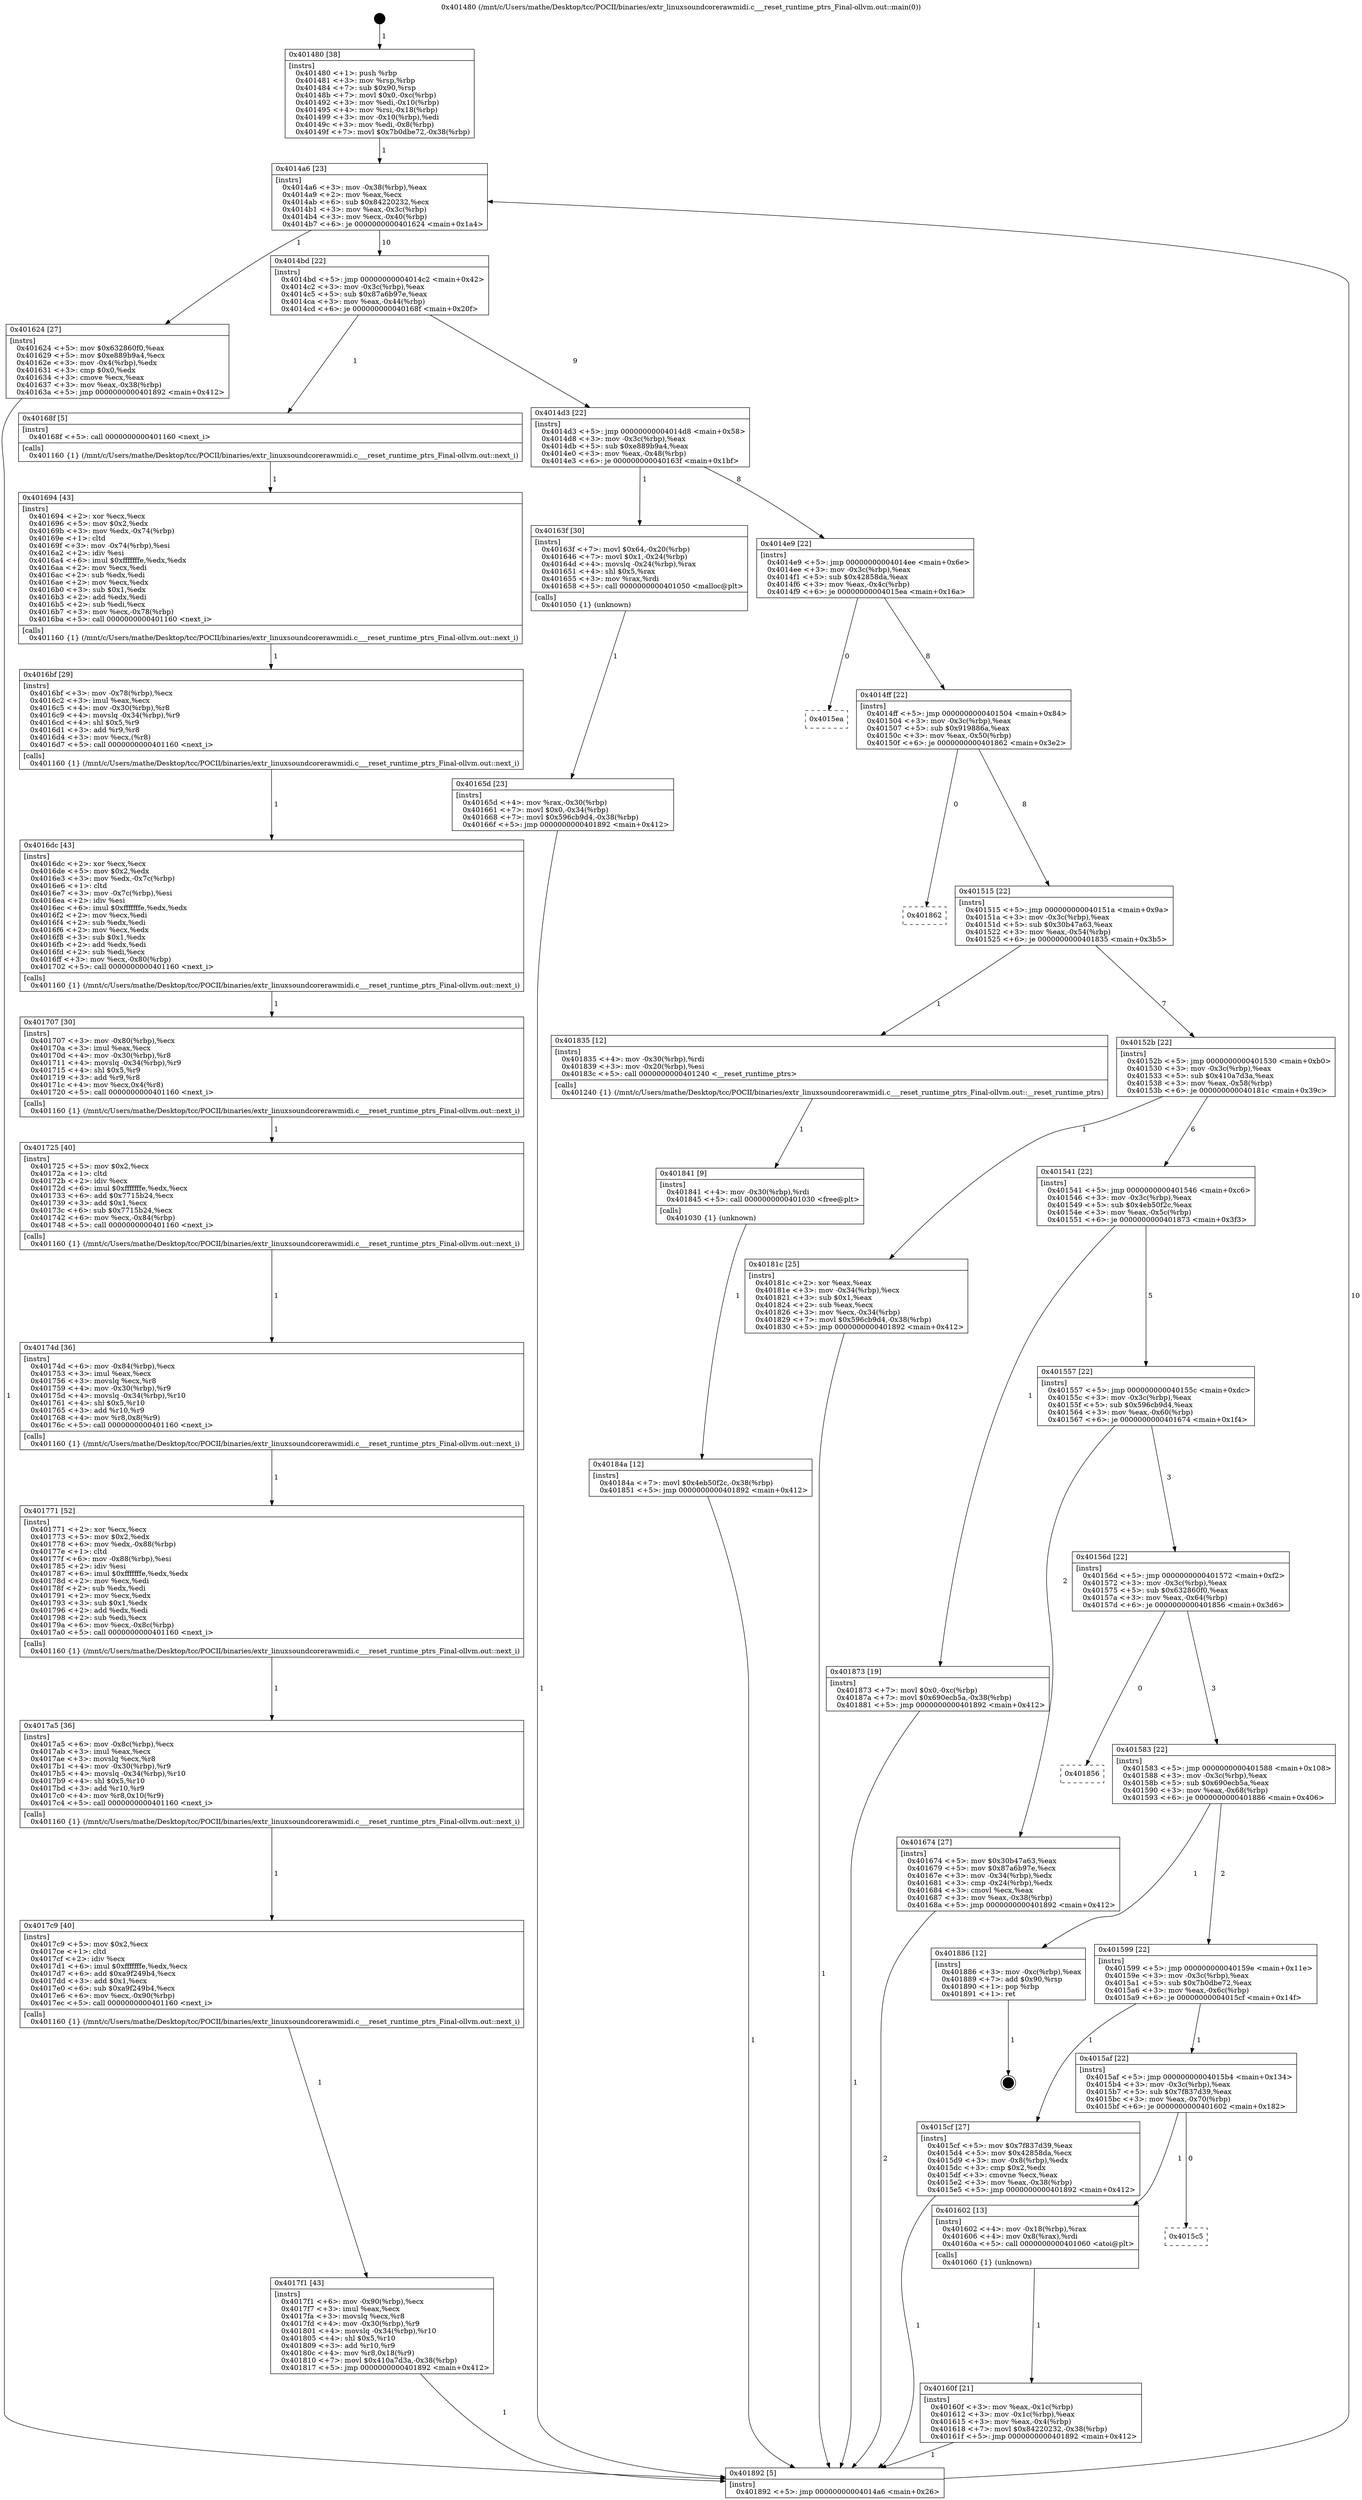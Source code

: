 digraph "0x401480" {
  label = "0x401480 (/mnt/c/Users/mathe/Desktop/tcc/POCII/binaries/extr_linuxsoundcorerawmidi.c___reset_runtime_ptrs_Final-ollvm.out::main(0))"
  labelloc = "t"
  node[shape=record]

  Entry [label="",width=0.3,height=0.3,shape=circle,fillcolor=black,style=filled]
  "0x4014a6" [label="{
     0x4014a6 [23]\l
     | [instrs]\l
     &nbsp;&nbsp;0x4014a6 \<+3\>: mov -0x38(%rbp),%eax\l
     &nbsp;&nbsp;0x4014a9 \<+2\>: mov %eax,%ecx\l
     &nbsp;&nbsp;0x4014ab \<+6\>: sub $0x84220232,%ecx\l
     &nbsp;&nbsp;0x4014b1 \<+3\>: mov %eax,-0x3c(%rbp)\l
     &nbsp;&nbsp;0x4014b4 \<+3\>: mov %ecx,-0x40(%rbp)\l
     &nbsp;&nbsp;0x4014b7 \<+6\>: je 0000000000401624 \<main+0x1a4\>\l
  }"]
  "0x401624" [label="{
     0x401624 [27]\l
     | [instrs]\l
     &nbsp;&nbsp;0x401624 \<+5\>: mov $0x632860f0,%eax\l
     &nbsp;&nbsp;0x401629 \<+5\>: mov $0xe889b9a4,%ecx\l
     &nbsp;&nbsp;0x40162e \<+3\>: mov -0x4(%rbp),%edx\l
     &nbsp;&nbsp;0x401631 \<+3\>: cmp $0x0,%edx\l
     &nbsp;&nbsp;0x401634 \<+3\>: cmove %ecx,%eax\l
     &nbsp;&nbsp;0x401637 \<+3\>: mov %eax,-0x38(%rbp)\l
     &nbsp;&nbsp;0x40163a \<+5\>: jmp 0000000000401892 \<main+0x412\>\l
  }"]
  "0x4014bd" [label="{
     0x4014bd [22]\l
     | [instrs]\l
     &nbsp;&nbsp;0x4014bd \<+5\>: jmp 00000000004014c2 \<main+0x42\>\l
     &nbsp;&nbsp;0x4014c2 \<+3\>: mov -0x3c(%rbp),%eax\l
     &nbsp;&nbsp;0x4014c5 \<+5\>: sub $0x87a6b97e,%eax\l
     &nbsp;&nbsp;0x4014ca \<+3\>: mov %eax,-0x44(%rbp)\l
     &nbsp;&nbsp;0x4014cd \<+6\>: je 000000000040168f \<main+0x20f\>\l
  }"]
  Exit [label="",width=0.3,height=0.3,shape=circle,fillcolor=black,style=filled,peripheries=2]
  "0x40168f" [label="{
     0x40168f [5]\l
     | [instrs]\l
     &nbsp;&nbsp;0x40168f \<+5\>: call 0000000000401160 \<next_i\>\l
     | [calls]\l
     &nbsp;&nbsp;0x401160 \{1\} (/mnt/c/Users/mathe/Desktop/tcc/POCII/binaries/extr_linuxsoundcorerawmidi.c___reset_runtime_ptrs_Final-ollvm.out::next_i)\l
  }"]
  "0x4014d3" [label="{
     0x4014d3 [22]\l
     | [instrs]\l
     &nbsp;&nbsp;0x4014d3 \<+5\>: jmp 00000000004014d8 \<main+0x58\>\l
     &nbsp;&nbsp;0x4014d8 \<+3\>: mov -0x3c(%rbp),%eax\l
     &nbsp;&nbsp;0x4014db \<+5\>: sub $0xe889b9a4,%eax\l
     &nbsp;&nbsp;0x4014e0 \<+3\>: mov %eax,-0x48(%rbp)\l
     &nbsp;&nbsp;0x4014e3 \<+6\>: je 000000000040163f \<main+0x1bf\>\l
  }"]
  "0x40184a" [label="{
     0x40184a [12]\l
     | [instrs]\l
     &nbsp;&nbsp;0x40184a \<+7\>: movl $0x4eb50f2c,-0x38(%rbp)\l
     &nbsp;&nbsp;0x401851 \<+5\>: jmp 0000000000401892 \<main+0x412\>\l
  }"]
  "0x40163f" [label="{
     0x40163f [30]\l
     | [instrs]\l
     &nbsp;&nbsp;0x40163f \<+7\>: movl $0x64,-0x20(%rbp)\l
     &nbsp;&nbsp;0x401646 \<+7\>: movl $0x1,-0x24(%rbp)\l
     &nbsp;&nbsp;0x40164d \<+4\>: movslq -0x24(%rbp),%rax\l
     &nbsp;&nbsp;0x401651 \<+4\>: shl $0x5,%rax\l
     &nbsp;&nbsp;0x401655 \<+3\>: mov %rax,%rdi\l
     &nbsp;&nbsp;0x401658 \<+5\>: call 0000000000401050 \<malloc@plt\>\l
     | [calls]\l
     &nbsp;&nbsp;0x401050 \{1\} (unknown)\l
  }"]
  "0x4014e9" [label="{
     0x4014e9 [22]\l
     | [instrs]\l
     &nbsp;&nbsp;0x4014e9 \<+5\>: jmp 00000000004014ee \<main+0x6e\>\l
     &nbsp;&nbsp;0x4014ee \<+3\>: mov -0x3c(%rbp),%eax\l
     &nbsp;&nbsp;0x4014f1 \<+5\>: sub $0x42858da,%eax\l
     &nbsp;&nbsp;0x4014f6 \<+3\>: mov %eax,-0x4c(%rbp)\l
     &nbsp;&nbsp;0x4014f9 \<+6\>: je 00000000004015ea \<main+0x16a\>\l
  }"]
  "0x401841" [label="{
     0x401841 [9]\l
     | [instrs]\l
     &nbsp;&nbsp;0x401841 \<+4\>: mov -0x30(%rbp),%rdi\l
     &nbsp;&nbsp;0x401845 \<+5\>: call 0000000000401030 \<free@plt\>\l
     | [calls]\l
     &nbsp;&nbsp;0x401030 \{1\} (unknown)\l
  }"]
  "0x4015ea" [label="{
     0x4015ea\l
  }", style=dashed]
  "0x4014ff" [label="{
     0x4014ff [22]\l
     | [instrs]\l
     &nbsp;&nbsp;0x4014ff \<+5\>: jmp 0000000000401504 \<main+0x84\>\l
     &nbsp;&nbsp;0x401504 \<+3\>: mov -0x3c(%rbp),%eax\l
     &nbsp;&nbsp;0x401507 \<+5\>: sub $0x919886a,%eax\l
     &nbsp;&nbsp;0x40150c \<+3\>: mov %eax,-0x50(%rbp)\l
     &nbsp;&nbsp;0x40150f \<+6\>: je 0000000000401862 \<main+0x3e2\>\l
  }"]
  "0x4017f1" [label="{
     0x4017f1 [43]\l
     | [instrs]\l
     &nbsp;&nbsp;0x4017f1 \<+6\>: mov -0x90(%rbp),%ecx\l
     &nbsp;&nbsp;0x4017f7 \<+3\>: imul %eax,%ecx\l
     &nbsp;&nbsp;0x4017fa \<+3\>: movslq %ecx,%r8\l
     &nbsp;&nbsp;0x4017fd \<+4\>: mov -0x30(%rbp),%r9\l
     &nbsp;&nbsp;0x401801 \<+4\>: movslq -0x34(%rbp),%r10\l
     &nbsp;&nbsp;0x401805 \<+4\>: shl $0x5,%r10\l
     &nbsp;&nbsp;0x401809 \<+3\>: add %r10,%r9\l
     &nbsp;&nbsp;0x40180c \<+4\>: mov %r8,0x18(%r9)\l
     &nbsp;&nbsp;0x401810 \<+7\>: movl $0x410a7d3a,-0x38(%rbp)\l
     &nbsp;&nbsp;0x401817 \<+5\>: jmp 0000000000401892 \<main+0x412\>\l
  }"]
  "0x401862" [label="{
     0x401862\l
  }", style=dashed]
  "0x401515" [label="{
     0x401515 [22]\l
     | [instrs]\l
     &nbsp;&nbsp;0x401515 \<+5\>: jmp 000000000040151a \<main+0x9a\>\l
     &nbsp;&nbsp;0x40151a \<+3\>: mov -0x3c(%rbp),%eax\l
     &nbsp;&nbsp;0x40151d \<+5\>: sub $0x30b47a63,%eax\l
     &nbsp;&nbsp;0x401522 \<+3\>: mov %eax,-0x54(%rbp)\l
     &nbsp;&nbsp;0x401525 \<+6\>: je 0000000000401835 \<main+0x3b5\>\l
  }"]
  "0x4017c9" [label="{
     0x4017c9 [40]\l
     | [instrs]\l
     &nbsp;&nbsp;0x4017c9 \<+5\>: mov $0x2,%ecx\l
     &nbsp;&nbsp;0x4017ce \<+1\>: cltd\l
     &nbsp;&nbsp;0x4017cf \<+2\>: idiv %ecx\l
     &nbsp;&nbsp;0x4017d1 \<+6\>: imul $0xfffffffe,%edx,%ecx\l
     &nbsp;&nbsp;0x4017d7 \<+6\>: add $0xa9f249b4,%ecx\l
     &nbsp;&nbsp;0x4017dd \<+3\>: add $0x1,%ecx\l
     &nbsp;&nbsp;0x4017e0 \<+6\>: sub $0xa9f249b4,%ecx\l
     &nbsp;&nbsp;0x4017e6 \<+6\>: mov %ecx,-0x90(%rbp)\l
     &nbsp;&nbsp;0x4017ec \<+5\>: call 0000000000401160 \<next_i\>\l
     | [calls]\l
     &nbsp;&nbsp;0x401160 \{1\} (/mnt/c/Users/mathe/Desktop/tcc/POCII/binaries/extr_linuxsoundcorerawmidi.c___reset_runtime_ptrs_Final-ollvm.out::next_i)\l
  }"]
  "0x401835" [label="{
     0x401835 [12]\l
     | [instrs]\l
     &nbsp;&nbsp;0x401835 \<+4\>: mov -0x30(%rbp),%rdi\l
     &nbsp;&nbsp;0x401839 \<+3\>: mov -0x20(%rbp),%esi\l
     &nbsp;&nbsp;0x40183c \<+5\>: call 0000000000401240 \<__reset_runtime_ptrs\>\l
     | [calls]\l
     &nbsp;&nbsp;0x401240 \{1\} (/mnt/c/Users/mathe/Desktop/tcc/POCII/binaries/extr_linuxsoundcorerawmidi.c___reset_runtime_ptrs_Final-ollvm.out::__reset_runtime_ptrs)\l
  }"]
  "0x40152b" [label="{
     0x40152b [22]\l
     | [instrs]\l
     &nbsp;&nbsp;0x40152b \<+5\>: jmp 0000000000401530 \<main+0xb0\>\l
     &nbsp;&nbsp;0x401530 \<+3\>: mov -0x3c(%rbp),%eax\l
     &nbsp;&nbsp;0x401533 \<+5\>: sub $0x410a7d3a,%eax\l
     &nbsp;&nbsp;0x401538 \<+3\>: mov %eax,-0x58(%rbp)\l
     &nbsp;&nbsp;0x40153b \<+6\>: je 000000000040181c \<main+0x39c\>\l
  }"]
  "0x4017a5" [label="{
     0x4017a5 [36]\l
     | [instrs]\l
     &nbsp;&nbsp;0x4017a5 \<+6\>: mov -0x8c(%rbp),%ecx\l
     &nbsp;&nbsp;0x4017ab \<+3\>: imul %eax,%ecx\l
     &nbsp;&nbsp;0x4017ae \<+3\>: movslq %ecx,%r8\l
     &nbsp;&nbsp;0x4017b1 \<+4\>: mov -0x30(%rbp),%r9\l
     &nbsp;&nbsp;0x4017b5 \<+4\>: movslq -0x34(%rbp),%r10\l
     &nbsp;&nbsp;0x4017b9 \<+4\>: shl $0x5,%r10\l
     &nbsp;&nbsp;0x4017bd \<+3\>: add %r10,%r9\l
     &nbsp;&nbsp;0x4017c0 \<+4\>: mov %r8,0x10(%r9)\l
     &nbsp;&nbsp;0x4017c4 \<+5\>: call 0000000000401160 \<next_i\>\l
     | [calls]\l
     &nbsp;&nbsp;0x401160 \{1\} (/mnt/c/Users/mathe/Desktop/tcc/POCII/binaries/extr_linuxsoundcorerawmidi.c___reset_runtime_ptrs_Final-ollvm.out::next_i)\l
  }"]
  "0x40181c" [label="{
     0x40181c [25]\l
     | [instrs]\l
     &nbsp;&nbsp;0x40181c \<+2\>: xor %eax,%eax\l
     &nbsp;&nbsp;0x40181e \<+3\>: mov -0x34(%rbp),%ecx\l
     &nbsp;&nbsp;0x401821 \<+3\>: sub $0x1,%eax\l
     &nbsp;&nbsp;0x401824 \<+2\>: sub %eax,%ecx\l
     &nbsp;&nbsp;0x401826 \<+3\>: mov %ecx,-0x34(%rbp)\l
     &nbsp;&nbsp;0x401829 \<+7\>: movl $0x596cb9d4,-0x38(%rbp)\l
     &nbsp;&nbsp;0x401830 \<+5\>: jmp 0000000000401892 \<main+0x412\>\l
  }"]
  "0x401541" [label="{
     0x401541 [22]\l
     | [instrs]\l
     &nbsp;&nbsp;0x401541 \<+5\>: jmp 0000000000401546 \<main+0xc6\>\l
     &nbsp;&nbsp;0x401546 \<+3\>: mov -0x3c(%rbp),%eax\l
     &nbsp;&nbsp;0x401549 \<+5\>: sub $0x4eb50f2c,%eax\l
     &nbsp;&nbsp;0x40154e \<+3\>: mov %eax,-0x5c(%rbp)\l
     &nbsp;&nbsp;0x401551 \<+6\>: je 0000000000401873 \<main+0x3f3\>\l
  }"]
  "0x401771" [label="{
     0x401771 [52]\l
     | [instrs]\l
     &nbsp;&nbsp;0x401771 \<+2\>: xor %ecx,%ecx\l
     &nbsp;&nbsp;0x401773 \<+5\>: mov $0x2,%edx\l
     &nbsp;&nbsp;0x401778 \<+6\>: mov %edx,-0x88(%rbp)\l
     &nbsp;&nbsp;0x40177e \<+1\>: cltd\l
     &nbsp;&nbsp;0x40177f \<+6\>: mov -0x88(%rbp),%esi\l
     &nbsp;&nbsp;0x401785 \<+2\>: idiv %esi\l
     &nbsp;&nbsp;0x401787 \<+6\>: imul $0xfffffffe,%edx,%edx\l
     &nbsp;&nbsp;0x40178d \<+2\>: mov %ecx,%edi\l
     &nbsp;&nbsp;0x40178f \<+2\>: sub %edx,%edi\l
     &nbsp;&nbsp;0x401791 \<+2\>: mov %ecx,%edx\l
     &nbsp;&nbsp;0x401793 \<+3\>: sub $0x1,%edx\l
     &nbsp;&nbsp;0x401796 \<+2\>: add %edx,%edi\l
     &nbsp;&nbsp;0x401798 \<+2\>: sub %edi,%ecx\l
     &nbsp;&nbsp;0x40179a \<+6\>: mov %ecx,-0x8c(%rbp)\l
     &nbsp;&nbsp;0x4017a0 \<+5\>: call 0000000000401160 \<next_i\>\l
     | [calls]\l
     &nbsp;&nbsp;0x401160 \{1\} (/mnt/c/Users/mathe/Desktop/tcc/POCII/binaries/extr_linuxsoundcorerawmidi.c___reset_runtime_ptrs_Final-ollvm.out::next_i)\l
  }"]
  "0x401873" [label="{
     0x401873 [19]\l
     | [instrs]\l
     &nbsp;&nbsp;0x401873 \<+7\>: movl $0x0,-0xc(%rbp)\l
     &nbsp;&nbsp;0x40187a \<+7\>: movl $0x690ecb5a,-0x38(%rbp)\l
     &nbsp;&nbsp;0x401881 \<+5\>: jmp 0000000000401892 \<main+0x412\>\l
  }"]
  "0x401557" [label="{
     0x401557 [22]\l
     | [instrs]\l
     &nbsp;&nbsp;0x401557 \<+5\>: jmp 000000000040155c \<main+0xdc\>\l
     &nbsp;&nbsp;0x40155c \<+3\>: mov -0x3c(%rbp),%eax\l
     &nbsp;&nbsp;0x40155f \<+5\>: sub $0x596cb9d4,%eax\l
     &nbsp;&nbsp;0x401564 \<+3\>: mov %eax,-0x60(%rbp)\l
     &nbsp;&nbsp;0x401567 \<+6\>: je 0000000000401674 \<main+0x1f4\>\l
  }"]
  "0x40174d" [label="{
     0x40174d [36]\l
     | [instrs]\l
     &nbsp;&nbsp;0x40174d \<+6\>: mov -0x84(%rbp),%ecx\l
     &nbsp;&nbsp;0x401753 \<+3\>: imul %eax,%ecx\l
     &nbsp;&nbsp;0x401756 \<+3\>: movslq %ecx,%r8\l
     &nbsp;&nbsp;0x401759 \<+4\>: mov -0x30(%rbp),%r9\l
     &nbsp;&nbsp;0x40175d \<+4\>: movslq -0x34(%rbp),%r10\l
     &nbsp;&nbsp;0x401761 \<+4\>: shl $0x5,%r10\l
     &nbsp;&nbsp;0x401765 \<+3\>: add %r10,%r9\l
     &nbsp;&nbsp;0x401768 \<+4\>: mov %r8,0x8(%r9)\l
     &nbsp;&nbsp;0x40176c \<+5\>: call 0000000000401160 \<next_i\>\l
     | [calls]\l
     &nbsp;&nbsp;0x401160 \{1\} (/mnt/c/Users/mathe/Desktop/tcc/POCII/binaries/extr_linuxsoundcorerawmidi.c___reset_runtime_ptrs_Final-ollvm.out::next_i)\l
  }"]
  "0x401674" [label="{
     0x401674 [27]\l
     | [instrs]\l
     &nbsp;&nbsp;0x401674 \<+5\>: mov $0x30b47a63,%eax\l
     &nbsp;&nbsp;0x401679 \<+5\>: mov $0x87a6b97e,%ecx\l
     &nbsp;&nbsp;0x40167e \<+3\>: mov -0x34(%rbp),%edx\l
     &nbsp;&nbsp;0x401681 \<+3\>: cmp -0x24(%rbp),%edx\l
     &nbsp;&nbsp;0x401684 \<+3\>: cmovl %ecx,%eax\l
     &nbsp;&nbsp;0x401687 \<+3\>: mov %eax,-0x38(%rbp)\l
     &nbsp;&nbsp;0x40168a \<+5\>: jmp 0000000000401892 \<main+0x412\>\l
  }"]
  "0x40156d" [label="{
     0x40156d [22]\l
     | [instrs]\l
     &nbsp;&nbsp;0x40156d \<+5\>: jmp 0000000000401572 \<main+0xf2\>\l
     &nbsp;&nbsp;0x401572 \<+3\>: mov -0x3c(%rbp),%eax\l
     &nbsp;&nbsp;0x401575 \<+5\>: sub $0x632860f0,%eax\l
     &nbsp;&nbsp;0x40157a \<+3\>: mov %eax,-0x64(%rbp)\l
     &nbsp;&nbsp;0x40157d \<+6\>: je 0000000000401856 \<main+0x3d6\>\l
  }"]
  "0x401725" [label="{
     0x401725 [40]\l
     | [instrs]\l
     &nbsp;&nbsp;0x401725 \<+5\>: mov $0x2,%ecx\l
     &nbsp;&nbsp;0x40172a \<+1\>: cltd\l
     &nbsp;&nbsp;0x40172b \<+2\>: idiv %ecx\l
     &nbsp;&nbsp;0x40172d \<+6\>: imul $0xfffffffe,%edx,%ecx\l
     &nbsp;&nbsp;0x401733 \<+6\>: add $0x7715b24,%ecx\l
     &nbsp;&nbsp;0x401739 \<+3\>: add $0x1,%ecx\l
     &nbsp;&nbsp;0x40173c \<+6\>: sub $0x7715b24,%ecx\l
     &nbsp;&nbsp;0x401742 \<+6\>: mov %ecx,-0x84(%rbp)\l
     &nbsp;&nbsp;0x401748 \<+5\>: call 0000000000401160 \<next_i\>\l
     | [calls]\l
     &nbsp;&nbsp;0x401160 \{1\} (/mnt/c/Users/mathe/Desktop/tcc/POCII/binaries/extr_linuxsoundcorerawmidi.c___reset_runtime_ptrs_Final-ollvm.out::next_i)\l
  }"]
  "0x401856" [label="{
     0x401856\l
  }", style=dashed]
  "0x401583" [label="{
     0x401583 [22]\l
     | [instrs]\l
     &nbsp;&nbsp;0x401583 \<+5\>: jmp 0000000000401588 \<main+0x108\>\l
     &nbsp;&nbsp;0x401588 \<+3\>: mov -0x3c(%rbp),%eax\l
     &nbsp;&nbsp;0x40158b \<+5\>: sub $0x690ecb5a,%eax\l
     &nbsp;&nbsp;0x401590 \<+3\>: mov %eax,-0x68(%rbp)\l
     &nbsp;&nbsp;0x401593 \<+6\>: je 0000000000401886 \<main+0x406\>\l
  }"]
  "0x401707" [label="{
     0x401707 [30]\l
     | [instrs]\l
     &nbsp;&nbsp;0x401707 \<+3\>: mov -0x80(%rbp),%ecx\l
     &nbsp;&nbsp;0x40170a \<+3\>: imul %eax,%ecx\l
     &nbsp;&nbsp;0x40170d \<+4\>: mov -0x30(%rbp),%r8\l
     &nbsp;&nbsp;0x401711 \<+4\>: movslq -0x34(%rbp),%r9\l
     &nbsp;&nbsp;0x401715 \<+4\>: shl $0x5,%r9\l
     &nbsp;&nbsp;0x401719 \<+3\>: add %r9,%r8\l
     &nbsp;&nbsp;0x40171c \<+4\>: mov %ecx,0x4(%r8)\l
     &nbsp;&nbsp;0x401720 \<+5\>: call 0000000000401160 \<next_i\>\l
     | [calls]\l
     &nbsp;&nbsp;0x401160 \{1\} (/mnt/c/Users/mathe/Desktop/tcc/POCII/binaries/extr_linuxsoundcorerawmidi.c___reset_runtime_ptrs_Final-ollvm.out::next_i)\l
  }"]
  "0x401886" [label="{
     0x401886 [12]\l
     | [instrs]\l
     &nbsp;&nbsp;0x401886 \<+3\>: mov -0xc(%rbp),%eax\l
     &nbsp;&nbsp;0x401889 \<+7\>: add $0x90,%rsp\l
     &nbsp;&nbsp;0x401890 \<+1\>: pop %rbp\l
     &nbsp;&nbsp;0x401891 \<+1\>: ret\l
  }"]
  "0x401599" [label="{
     0x401599 [22]\l
     | [instrs]\l
     &nbsp;&nbsp;0x401599 \<+5\>: jmp 000000000040159e \<main+0x11e\>\l
     &nbsp;&nbsp;0x40159e \<+3\>: mov -0x3c(%rbp),%eax\l
     &nbsp;&nbsp;0x4015a1 \<+5\>: sub $0x7b0dbe72,%eax\l
     &nbsp;&nbsp;0x4015a6 \<+3\>: mov %eax,-0x6c(%rbp)\l
     &nbsp;&nbsp;0x4015a9 \<+6\>: je 00000000004015cf \<main+0x14f\>\l
  }"]
  "0x4016dc" [label="{
     0x4016dc [43]\l
     | [instrs]\l
     &nbsp;&nbsp;0x4016dc \<+2\>: xor %ecx,%ecx\l
     &nbsp;&nbsp;0x4016de \<+5\>: mov $0x2,%edx\l
     &nbsp;&nbsp;0x4016e3 \<+3\>: mov %edx,-0x7c(%rbp)\l
     &nbsp;&nbsp;0x4016e6 \<+1\>: cltd\l
     &nbsp;&nbsp;0x4016e7 \<+3\>: mov -0x7c(%rbp),%esi\l
     &nbsp;&nbsp;0x4016ea \<+2\>: idiv %esi\l
     &nbsp;&nbsp;0x4016ec \<+6\>: imul $0xfffffffe,%edx,%edx\l
     &nbsp;&nbsp;0x4016f2 \<+2\>: mov %ecx,%edi\l
     &nbsp;&nbsp;0x4016f4 \<+2\>: sub %edx,%edi\l
     &nbsp;&nbsp;0x4016f6 \<+2\>: mov %ecx,%edx\l
     &nbsp;&nbsp;0x4016f8 \<+3\>: sub $0x1,%edx\l
     &nbsp;&nbsp;0x4016fb \<+2\>: add %edx,%edi\l
     &nbsp;&nbsp;0x4016fd \<+2\>: sub %edi,%ecx\l
     &nbsp;&nbsp;0x4016ff \<+3\>: mov %ecx,-0x80(%rbp)\l
     &nbsp;&nbsp;0x401702 \<+5\>: call 0000000000401160 \<next_i\>\l
     | [calls]\l
     &nbsp;&nbsp;0x401160 \{1\} (/mnt/c/Users/mathe/Desktop/tcc/POCII/binaries/extr_linuxsoundcorerawmidi.c___reset_runtime_ptrs_Final-ollvm.out::next_i)\l
  }"]
  "0x4015cf" [label="{
     0x4015cf [27]\l
     | [instrs]\l
     &nbsp;&nbsp;0x4015cf \<+5\>: mov $0x7f837d39,%eax\l
     &nbsp;&nbsp;0x4015d4 \<+5\>: mov $0x42858da,%ecx\l
     &nbsp;&nbsp;0x4015d9 \<+3\>: mov -0x8(%rbp),%edx\l
     &nbsp;&nbsp;0x4015dc \<+3\>: cmp $0x2,%edx\l
     &nbsp;&nbsp;0x4015df \<+3\>: cmovne %ecx,%eax\l
     &nbsp;&nbsp;0x4015e2 \<+3\>: mov %eax,-0x38(%rbp)\l
     &nbsp;&nbsp;0x4015e5 \<+5\>: jmp 0000000000401892 \<main+0x412\>\l
  }"]
  "0x4015af" [label="{
     0x4015af [22]\l
     | [instrs]\l
     &nbsp;&nbsp;0x4015af \<+5\>: jmp 00000000004015b4 \<main+0x134\>\l
     &nbsp;&nbsp;0x4015b4 \<+3\>: mov -0x3c(%rbp),%eax\l
     &nbsp;&nbsp;0x4015b7 \<+5\>: sub $0x7f837d39,%eax\l
     &nbsp;&nbsp;0x4015bc \<+3\>: mov %eax,-0x70(%rbp)\l
     &nbsp;&nbsp;0x4015bf \<+6\>: je 0000000000401602 \<main+0x182\>\l
  }"]
  "0x401892" [label="{
     0x401892 [5]\l
     | [instrs]\l
     &nbsp;&nbsp;0x401892 \<+5\>: jmp 00000000004014a6 \<main+0x26\>\l
  }"]
  "0x401480" [label="{
     0x401480 [38]\l
     | [instrs]\l
     &nbsp;&nbsp;0x401480 \<+1\>: push %rbp\l
     &nbsp;&nbsp;0x401481 \<+3\>: mov %rsp,%rbp\l
     &nbsp;&nbsp;0x401484 \<+7\>: sub $0x90,%rsp\l
     &nbsp;&nbsp;0x40148b \<+7\>: movl $0x0,-0xc(%rbp)\l
     &nbsp;&nbsp;0x401492 \<+3\>: mov %edi,-0x10(%rbp)\l
     &nbsp;&nbsp;0x401495 \<+4\>: mov %rsi,-0x18(%rbp)\l
     &nbsp;&nbsp;0x401499 \<+3\>: mov -0x10(%rbp),%edi\l
     &nbsp;&nbsp;0x40149c \<+3\>: mov %edi,-0x8(%rbp)\l
     &nbsp;&nbsp;0x40149f \<+7\>: movl $0x7b0dbe72,-0x38(%rbp)\l
  }"]
  "0x4016bf" [label="{
     0x4016bf [29]\l
     | [instrs]\l
     &nbsp;&nbsp;0x4016bf \<+3\>: mov -0x78(%rbp),%ecx\l
     &nbsp;&nbsp;0x4016c2 \<+3\>: imul %eax,%ecx\l
     &nbsp;&nbsp;0x4016c5 \<+4\>: mov -0x30(%rbp),%r8\l
     &nbsp;&nbsp;0x4016c9 \<+4\>: movslq -0x34(%rbp),%r9\l
     &nbsp;&nbsp;0x4016cd \<+4\>: shl $0x5,%r9\l
     &nbsp;&nbsp;0x4016d1 \<+3\>: add %r9,%r8\l
     &nbsp;&nbsp;0x4016d4 \<+3\>: mov %ecx,(%r8)\l
     &nbsp;&nbsp;0x4016d7 \<+5\>: call 0000000000401160 \<next_i\>\l
     | [calls]\l
     &nbsp;&nbsp;0x401160 \{1\} (/mnt/c/Users/mathe/Desktop/tcc/POCII/binaries/extr_linuxsoundcorerawmidi.c___reset_runtime_ptrs_Final-ollvm.out::next_i)\l
  }"]
  "0x401602" [label="{
     0x401602 [13]\l
     | [instrs]\l
     &nbsp;&nbsp;0x401602 \<+4\>: mov -0x18(%rbp),%rax\l
     &nbsp;&nbsp;0x401606 \<+4\>: mov 0x8(%rax),%rdi\l
     &nbsp;&nbsp;0x40160a \<+5\>: call 0000000000401060 \<atoi@plt\>\l
     | [calls]\l
     &nbsp;&nbsp;0x401060 \{1\} (unknown)\l
  }"]
  "0x4015c5" [label="{
     0x4015c5\l
  }", style=dashed]
  "0x40160f" [label="{
     0x40160f [21]\l
     | [instrs]\l
     &nbsp;&nbsp;0x40160f \<+3\>: mov %eax,-0x1c(%rbp)\l
     &nbsp;&nbsp;0x401612 \<+3\>: mov -0x1c(%rbp),%eax\l
     &nbsp;&nbsp;0x401615 \<+3\>: mov %eax,-0x4(%rbp)\l
     &nbsp;&nbsp;0x401618 \<+7\>: movl $0x84220232,-0x38(%rbp)\l
     &nbsp;&nbsp;0x40161f \<+5\>: jmp 0000000000401892 \<main+0x412\>\l
  }"]
  "0x40165d" [label="{
     0x40165d [23]\l
     | [instrs]\l
     &nbsp;&nbsp;0x40165d \<+4\>: mov %rax,-0x30(%rbp)\l
     &nbsp;&nbsp;0x401661 \<+7\>: movl $0x0,-0x34(%rbp)\l
     &nbsp;&nbsp;0x401668 \<+7\>: movl $0x596cb9d4,-0x38(%rbp)\l
     &nbsp;&nbsp;0x40166f \<+5\>: jmp 0000000000401892 \<main+0x412\>\l
  }"]
  "0x401694" [label="{
     0x401694 [43]\l
     | [instrs]\l
     &nbsp;&nbsp;0x401694 \<+2\>: xor %ecx,%ecx\l
     &nbsp;&nbsp;0x401696 \<+5\>: mov $0x2,%edx\l
     &nbsp;&nbsp;0x40169b \<+3\>: mov %edx,-0x74(%rbp)\l
     &nbsp;&nbsp;0x40169e \<+1\>: cltd\l
     &nbsp;&nbsp;0x40169f \<+3\>: mov -0x74(%rbp),%esi\l
     &nbsp;&nbsp;0x4016a2 \<+2\>: idiv %esi\l
     &nbsp;&nbsp;0x4016a4 \<+6\>: imul $0xfffffffe,%edx,%edx\l
     &nbsp;&nbsp;0x4016aa \<+2\>: mov %ecx,%edi\l
     &nbsp;&nbsp;0x4016ac \<+2\>: sub %edx,%edi\l
     &nbsp;&nbsp;0x4016ae \<+2\>: mov %ecx,%edx\l
     &nbsp;&nbsp;0x4016b0 \<+3\>: sub $0x1,%edx\l
     &nbsp;&nbsp;0x4016b3 \<+2\>: add %edx,%edi\l
     &nbsp;&nbsp;0x4016b5 \<+2\>: sub %edi,%ecx\l
     &nbsp;&nbsp;0x4016b7 \<+3\>: mov %ecx,-0x78(%rbp)\l
     &nbsp;&nbsp;0x4016ba \<+5\>: call 0000000000401160 \<next_i\>\l
     | [calls]\l
     &nbsp;&nbsp;0x401160 \{1\} (/mnt/c/Users/mathe/Desktop/tcc/POCII/binaries/extr_linuxsoundcorerawmidi.c___reset_runtime_ptrs_Final-ollvm.out::next_i)\l
  }"]
  Entry -> "0x401480" [label=" 1"]
  "0x4014a6" -> "0x401624" [label=" 1"]
  "0x4014a6" -> "0x4014bd" [label=" 10"]
  "0x401886" -> Exit [label=" 1"]
  "0x4014bd" -> "0x40168f" [label=" 1"]
  "0x4014bd" -> "0x4014d3" [label=" 9"]
  "0x401873" -> "0x401892" [label=" 1"]
  "0x4014d3" -> "0x40163f" [label=" 1"]
  "0x4014d3" -> "0x4014e9" [label=" 8"]
  "0x40184a" -> "0x401892" [label=" 1"]
  "0x4014e9" -> "0x4015ea" [label=" 0"]
  "0x4014e9" -> "0x4014ff" [label=" 8"]
  "0x401841" -> "0x40184a" [label=" 1"]
  "0x4014ff" -> "0x401862" [label=" 0"]
  "0x4014ff" -> "0x401515" [label=" 8"]
  "0x401835" -> "0x401841" [label=" 1"]
  "0x401515" -> "0x401835" [label=" 1"]
  "0x401515" -> "0x40152b" [label=" 7"]
  "0x40181c" -> "0x401892" [label=" 1"]
  "0x40152b" -> "0x40181c" [label=" 1"]
  "0x40152b" -> "0x401541" [label=" 6"]
  "0x4017f1" -> "0x401892" [label=" 1"]
  "0x401541" -> "0x401873" [label=" 1"]
  "0x401541" -> "0x401557" [label=" 5"]
  "0x4017c9" -> "0x4017f1" [label=" 1"]
  "0x401557" -> "0x401674" [label=" 2"]
  "0x401557" -> "0x40156d" [label=" 3"]
  "0x4017a5" -> "0x4017c9" [label=" 1"]
  "0x40156d" -> "0x401856" [label=" 0"]
  "0x40156d" -> "0x401583" [label=" 3"]
  "0x401771" -> "0x4017a5" [label=" 1"]
  "0x401583" -> "0x401886" [label=" 1"]
  "0x401583" -> "0x401599" [label=" 2"]
  "0x40174d" -> "0x401771" [label=" 1"]
  "0x401599" -> "0x4015cf" [label=" 1"]
  "0x401599" -> "0x4015af" [label=" 1"]
  "0x4015cf" -> "0x401892" [label=" 1"]
  "0x401480" -> "0x4014a6" [label=" 1"]
  "0x401892" -> "0x4014a6" [label=" 10"]
  "0x401725" -> "0x40174d" [label=" 1"]
  "0x4015af" -> "0x401602" [label=" 1"]
  "0x4015af" -> "0x4015c5" [label=" 0"]
  "0x401602" -> "0x40160f" [label=" 1"]
  "0x40160f" -> "0x401892" [label=" 1"]
  "0x401624" -> "0x401892" [label=" 1"]
  "0x40163f" -> "0x40165d" [label=" 1"]
  "0x40165d" -> "0x401892" [label=" 1"]
  "0x401674" -> "0x401892" [label=" 2"]
  "0x40168f" -> "0x401694" [label=" 1"]
  "0x401694" -> "0x4016bf" [label=" 1"]
  "0x4016bf" -> "0x4016dc" [label=" 1"]
  "0x4016dc" -> "0x401707" [label=" 1"]
  "0x401707" -> "0x401725" [label=" 1"]
}
